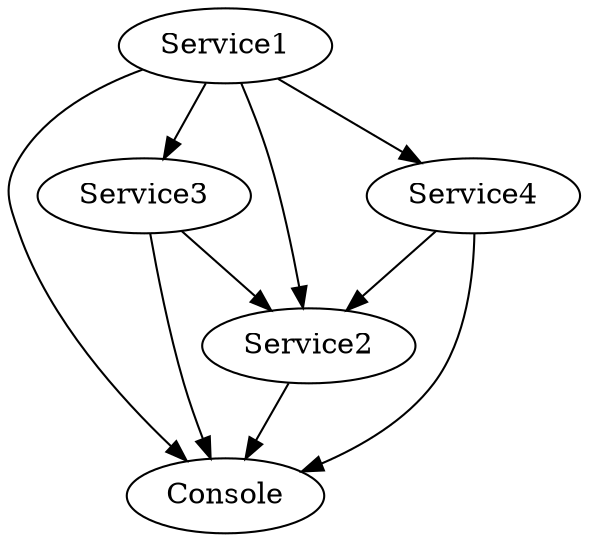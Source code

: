digraph G {
	Service1 -> Service2; 
	Service1 -> Console; 
	Service1 -> Service3; 
	Service1 -> Service4; 
	Service2 -> Console; 
	Service3 -> Console; 
	Service3 -> Service2; 
	Service4 -> Console; 
	Service4 -> Service2; 
}
